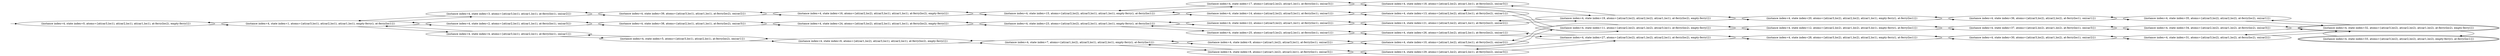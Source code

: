 digraph {
rankdir="LR"
s0[label="(instance index=4, state index=0, atoms={at(car3,loc1), at(car2,loc1), at(car1,loc1), at-ferry(loc2), empty-ferry()})"]
s1[label="(instance index=4, state index=1, atoms={at(car3,loc1), at(car2,loc1), at(car1,loc1), empty-ferry(), at-ferry(loc1)})"]
s3[label="(instance index=4, state index=3, atoms={at(car3,loc1), at(car1,loc1), at-ferry(loc1), on(car2)})"]
s4[label="(instance index=4, state index=4, atoms={at(car3,loc1), at(car2,loc1), at-ferry(loc1), on(car1)})"]
s2[label="(instance index=4, state index=2, atoms={at(car2,loc1), at(car1,loc1), at-ferry(loc1), on(car3)})"]
s39[label="(instance index=4, state index=39, atoms={at(car3,loc1), at(car1,loc1), at-ferry(loc2), on(car2)})"]
s5[label="(instance index=4, state index=5, atoms={at(car3,loc1), at(car2,loc1), at-ferry(loc2), on(car1)})"]
s38[label="(instance index=4, state index=38, atoms={at(car2,loc1), at(car1,loc1), at-ferry(loc2), on(car3)})"]
s16[label="(instance index=4, state index=16, atoms={at(car2,loc2), at(car3,loc1), at(car1,loc1), at-ferry(loc2), empty-ferry()})"]
s6[label="(instance index=4, state index=6, atoms={at(car1,loc2), at(car3,loc1), at(car2,loc1), at-ferry(loc2), empty-ferry()})"]
s24[label="(instance index=4, state index=24, atoms={at(car3,loc2), at(car2,loc1), at(car1,loc1), at-ferry(loc2), empty-ferry()})"]
s7[label="(instance index=4, state index=7, atoms={at(car1,loc2), at(car3,loc1), at(car2,loc1), empty-ferry(), at-ferry(loc1)})"]
s23[label="(instance index=4, state index=23, atoms={at(car3,loc2), at(car2,loc1), at(car1,loc1), empty-ferry(), at-ferry(loc1)})"]
s15[label="(instance index=4, state index=15, atoms={at(car2,loc2), at(car3,loc1), at(car1,loc1), empty-ferry(), at-ferry(loc1)})"]
s8[label="(instance index=4, state index=8, atoms={at(car1,loc2), at(car2,loc1), at-ferry(loc1), on(car3)})"]
s25[label="(instance index=4, state index=25, atoms={at(car3,loc2), at(car2,loc1), at-ferry(loc1), on(car1)})"]
s9[label="(instance index=4, state index=9, atoms={at(car1,loc2), at(car3,loc1), at-ferry(loc1), on(car2)})"]
s14[label="(instance index=4, state index=14, atoms={at(car2,loc2), at(car3,loc1), at-ferry(loc1), on(car1)})"]
s17[label="(instance index=4, state index=17, atoms={at(car2,loc2), at(car1,loc1), at-ferry(loc1), on(car3)})"]
s22[label="(instance index=4, state index=22, atoms={at(car3,loc2), at(car1,loc1), at-ferry(loc1), on(car2)})"]
s26[label="(instance index=4, state index=26, atoms={at(car3,loc2), at(car2,loc1), at-ferry(loc2), on(car1)})"]
s29[label="(instance index=4, state index=29, atoms={at(car1,loc2), at(car2,loc1), at-ferry(loc2), on(car3)})"]
s10[label="(instance index=4, state index=10, atoms={at(car1,loc2), at(car3,loc1), at-ferry(loc2), on(car2)})"]
s13[label="(instance index=4, state index=13, atoms={at(car2,loc2), at(car3,loc1), at-ferry(loc2), on(car1)})"]
s18[label="(instance index=4, state index=18, atoms={at(car2,loc2), at(car1,loc1), at-ferry(loc2), on(car3)})"]
s21[label="(instance index=4, state index=21, atoms={at(car3,loc2), at(car1,loc1), at-ferry(loc2), on(car2)})"]
s27[label="(instance index=4, state index=27, atoms={at(car3,loc2), at(car1,loc2), at(car2,loc1), at-ferry(loc2), empty-ferry()})"]
s11[label="(instance index=4, state index=11, atoms={at(car2,loc2), at(car1,loc2), at(car3,loc1), at-ferry(loc2), empty-ferry()})"]
s19[label="(instance index=4, state index=19, atoms={at(car3,loc2), at(car2,loc2), at(car1,loc1), at-ferry(loc2), empty-ferry()})"]
s12[label="(instance index=4, state index=12, atoms={at(car2,loc2), at(car1,loc2), at(car3,loc1), empty-ferry(), at-ferry(loc1)})"]
s28[label="(instance index=4, state index=28, atoms={at(car3,loc2), at(car1,loc2), at(car2,loc1), empty-ferry(), at-ferry(loc1)})"]
s20[label="(instance index=4, state index=20, atoms={at(car3,loc2), at(car2,loc2), at(car1,loc1), empty-ferry(), at-ferry(loc1)})"]
s36[label="(instance index=4, state index=36, atoms={at(car3,loc2), at(car2,loc2), at-ferry(loc1), on(car1)})"]
s37[label="(instance index=4, state index=37, atoms={at(car2,loc2), at(car1,loc2), at-ferry(loc1), on(car3)})"]
s30[label="(instance index=4, state index=30, atoms={at(car3,loc2), at(car1,loc2), at-ferry(loc1), on(car2)})"]
s35[label="(instance index=4, state index=35, atoms={at(car3,loc2), at(car2,loc2), at-ferry(loc2), on(car1)})"]
s34[label="(instance index=4, state index=34, atoms={at(car2,loc2), at(car1,loc2), at-ferry(loc2), on(car3)})"]
s31[label="(instance index=4, state index=31, atoms={at(car3,loc2), at(car1,loc2), at-ferry(loc2), on(car2)})"]
s32[peripheries=2,label="(instance index=4, state index=32, atoms={at(car3,loc2), at(car2,loc2), at(car1,loc2), at-ferry(loc2), empty-ferry()})"]
s33[peripheries=2,label="(instance index=4, state index=33, atoms={at(car3,loc2), at(car2,loc2), at(car1,loc2), empty-ferry(), at-ferry(loc1)})"]
Dangling [ label = "", style = invis ]
{ rank = same; Dangling }
Dangling -> s0
{ rank = same; s0}
{ rank = same; s1}
{ rank = same; s3,s4,s2}
{ rank = same; s39,s5,s38}
{ rank = same; s16,s6,s24}
{ rank = same; s7,s23,s15}
{ rank = same; s8,s25,s9,s14,s17,s22}
{ rank = same; s26,s29,s10,s13,s18,s21}
{ rank = same; s27,s11,s19}
{ rank = same; s12,s28,s20}
{ rank = same; s36,s37,s30}
{ rank = same; s35,s34,s31}
{ rank = same; s32,s33}
{
s0->s1
}
{
s1->s4
s1->s3
s1->s2
s1->s0
}
{
s3->s39
s3->s1
s4->s5
s4->s1
s2->s38
s2->s1
}
{
s39->s3
s39->s16
s5->s6
s5->s4
s38->s2
s38->s24
}
{
s16->s39
s16->s15
s6->s7
s6->s5
s24->s23
s24->s38
}
{
s7->s6
s7->s9
s7->s8
s23->s22
s23->s25
s23->s24
s15->s14
s15->s17
s15->s16
}
{
s8->s7
s8->s29
s25->s23
s25->s26
s9->s7
s9->s10
s14->s15
s14->s13
s17->s15
s17->s18
s22->s23
s22->s21
}
{
s26->s27
s26->s25
s29->s27
s29->s8
s10->s11
s10->s9
s13->s14
s13->s11
s18->s19
s18->s17
s21->s22
s21->s19
}
{
s27->s28
s27->s29
s27->s26
s11->s12
s11->s13
s11->s10
s19->s20
s19->s21
s19->s18
}
{
s12->s37
s12->s11
s28->s30
s28->s27
s20->s36
s20->s19
}
{
s36->s20
s36->s35
s37->s12
s37->s34
s30->s31
s30->s28
}
{
s35->s36
s35->s32
s34->s37
s34->s32
s31->s30
s31->s32
}
{
s32->s31
s32->s35
s32->s34
s32->s33
s33->s32
}
}
